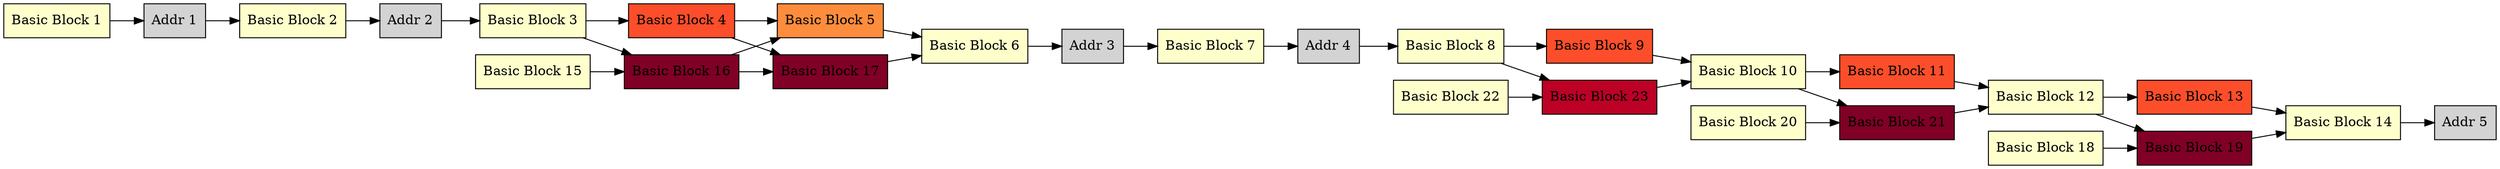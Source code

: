 digraph "long compute<4>(long)"{
	rankdir=LR;
	node[shape=box,colorscheme=ylorrd9, style=filled];

	"Basic Block 1" [fillcolor=1];
	"Basic Block 2" [fillcolor=1];
	"Basic Block 3" [fillcolor=1];
	"Basic Block 4" [fillcolor=6];
	"Basic Block 5" [fillcolor=5];
	"Basic Block 6" [fillcolor=1];
	"Basic Block 7" [fillcolor=1];
	"Basic Block 8" [fillcolor=1];
	"Basic Block 9" [fillcolor=6];
	"Basic Block 10" [fillcolor=1];
	"Basic Block 11" [fillcolor=6];
	"Basic Block 12" [fillcolor=1];
	"Basic Block 13" [fillcolor=6];
	"Basic Block 14" [fillcolor=1];
	"Basic Block 15" [fillcolor=1];
	"Basic Block 16" [fillcolor=9];
	"Basic Block 17" [fillcolor=9];
	"Basic Block 18" [fillcolor=1];
	"Basic Block 19" [fillcolor=9];
	"Basic Block 20" [fillcolor=1];
	"Basic Block 21" [fillcolor=9];
	"Basic Block 22" [fillcolor=1];
	"Basic Block 23" [fillcolor=8];
	"Addr 1";
	"Addr 2";
	"Addr 3";
	"Addr 4";
	"Addr 5";

	"Basic Block 1"->"Addr 1";
	"Addr 1"->"Basic Block 2";
	"Basic Block 2"->"Addr 2";
	"Addr 2"->"Basic Block 3";
	"Basic Block 3"->"Basic Block 16";
	"Basic Block 3"->"Basic Block 4";
	"Basic Block 4"->"Basic Block 17";
	"Basic Block 4"->"Basic Block 5";
	"Basic Block 5"->"Basic Block 6";
	"Basic Block 6"->"Addr 3";
	"Addr 3"->"Basic Block 7";
	"Basic Block 7"->"Addr 4";
	"Addr 4"->"Basic Block 8";
	"Basic Block 8"->"Basic Block 23";
	"Basic Block 8"->"Basic Block 9";
	"Basic Block 9"->"Basic Block 10";
	"Basic Block 10"->"Basic Block 21";
	"Basic Block 10"->"Basic Block 11";
	"Basic Block 11"->"Basic Block 12";
	"Basic Block 12"->"Basic Block 19";
	"Basic Block 12"->"Basic Block 13";
	"Basic Block 13"->"Basic Block 14";
	"Basic Block 14"->"Addr 5";
	"Basic Block 15"->"Basic Block 16";
	"Basic Block 16"->"Basic Block 5";
	"Basic Block 16"->"Basic Block 17";
	"Basic Block 17"->"Basic Block 6";
	"Basic Block 18"->"Basic Block 19";
	"Basic Block 19"->"Basic Block 14";
	"Basic Block 20"->"Basic Block 21";
	"Basic Block 21"->"Basic Block 12";
	"Basic Block 22"->"Basic Block 23";
	"Basic Block 23"->"Basic Block 10";
}
